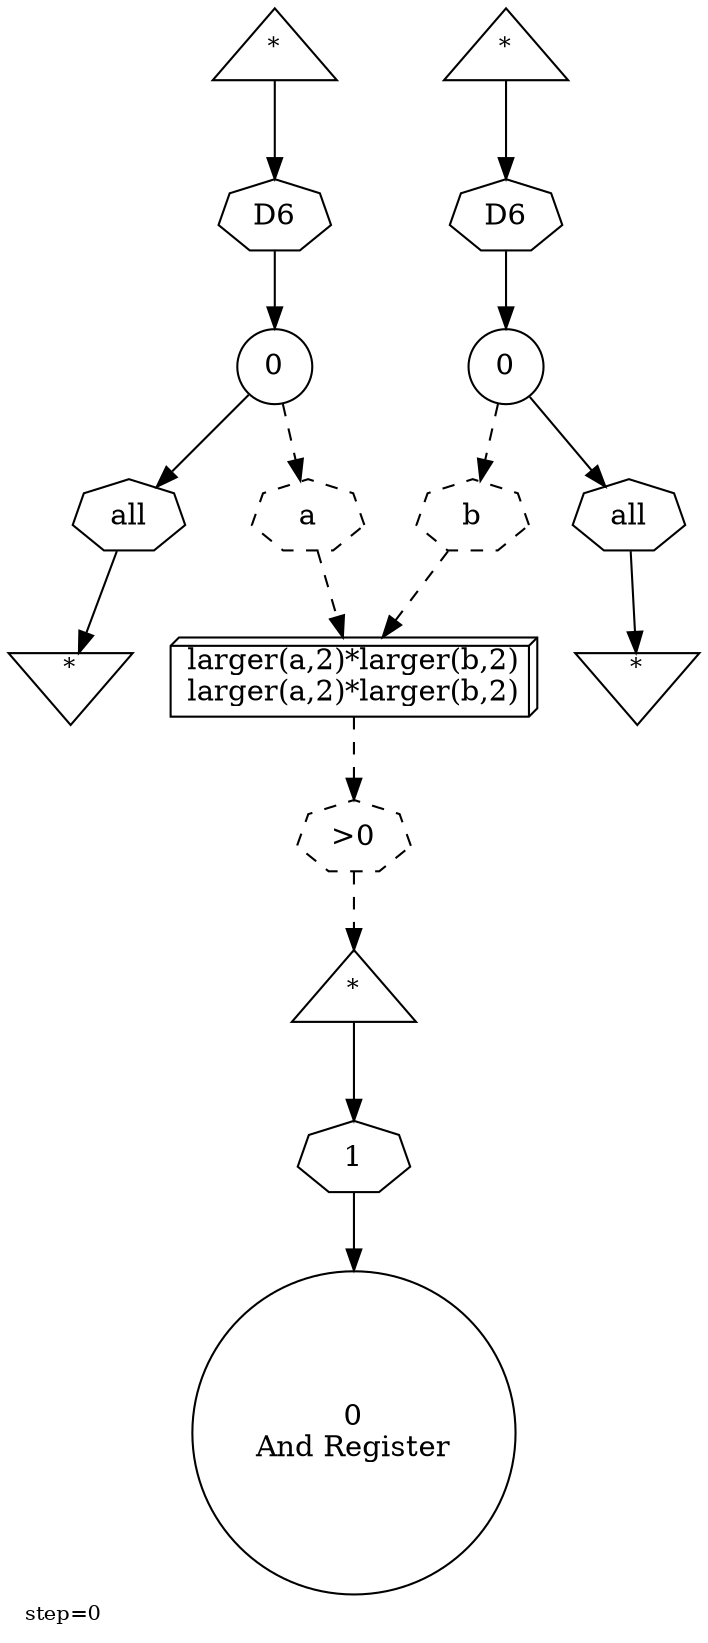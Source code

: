 digraph {
  graph  [labelloc=bottom,labeljust=left,fontsize="10",label="step=0"];
  "6070" [shape=triangle,peripheries="1",label=<<SUP>*</SUP>>,labelfontcolor=black,color=black];
  "6071" [shape=circle,peripheries="1",label=<0>,labelfontcolor=black,color=black];
  "6073" [shape=invtriangle,peripheries="1",label=<<SUP>*</SUP>>,labelfontcolor=black,color=black];
  "6075" [shape=triangle,peripheries="1",label=<<SUP>*</SUP>>,labelfontcolor=black,color=black];
  "6076" [shape=circle,peripheries="1",label=<0>,labelfontcolor=black,color=black];
  "6078" [shape=invtriangle,peripheries="1",label=<<SUP>*</SUP>>,labelfontcolor=black,color=black];
  "6080" [shape=box3d,peripheries="1",label=<larger(a,2)*larger(b,2)<BR />larger(a,2)*larger(b,2)>,labelfontcolor=black,color=black];
  "6083" [shape=triangle,peripheries="1",label=<<SUP>*</SUP>>,labelfontcolor=black,color=black];
  "6084" [shape=circle,peripheries="1",label=<0<BR />And Register>,labelfontcolor=black,color=black];
  "6072" [label=<D6>,peripheries="1",color=black,shape=septagon];
  "6070" -> "6072" [color=black];
  "6072" -> "6071" [color=black];
  "6074" [label=<all>,peripheries="1",color=black,shape=septagon];
  "6071" -> "6074" [color=black];
  "6074" -> "6073" [color=black];
  "6077" [label=<D6>,peripheries="1",color=black,shape=septagon];
  "6075" -> "6077" [color=black];
  "6077" -> "6076" [color=black];
  "6079" [label=<all>,peripheries="1",color=black,shape=septagon];
  "6076" -> "6079" [color=black];
  "6079" -> "6078" [color=black];
  "6085" [label=<1>,peripheries="1",color=black,shape=septagon];
  "6083" -> "6085" [color=black];
  "6085" -> "6084" [color=black];
  "6081" [label=<a>,peripheries="1",color=black,style=dashed,shape=septagon];
  "6071" -> "6081" [style=dashed,color=black];
  "6081" -> "6080" [style=dashed,color=black];
  "6082" [label=<b>,peripheries="1",color=black,style=dashed,shape=septagon];
  "6076" -> "6082" [style=dashed,color=black];
  "6082" -> "6080" [style=dashed,color=black];
  "6086" [label=<&gt;0>,peripheries="1",color=black,style=dashed,shape=septagon];
  "6080" -> "6086" [style=dashed,color=black];
  "6086" -> "6083" [style=dashed,color=black];
}
